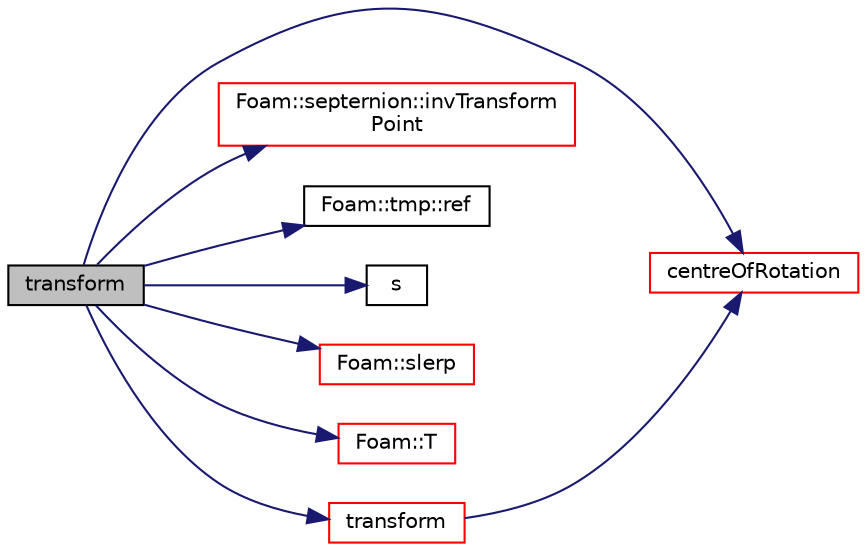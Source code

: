digraph "transform"
{
  bgcolor="transparent";
  edge [fontname="Helvetica",fontsize="10",labelfontname="Helvetica",labelfontsize="10"];
  node [fontname="Helvetica",fontsize="10",shape=record];
  rankdir="LR";
  Node1576 [label="transform",height=0.2,width=0.4,color="black", fillcolor="grey75", style="filled", fontcolor="black"];
  Node1576 -> Node1577 [color="midnightblue",fontsize="10",style="solid",fontname="Helvetica"];
  Node1577 [label="centreOfRotation",height=0.2,width=0.4,color="red",URL="$a30805.html#ac69bb45c63cd2a8b38afc3ea65090515",tooltip="Return the current centre of rotation. "];
  Node1576 -> Node1579 [color="midnightblue",fontsize="10",style="solid",fontname="Helvetica"];
  Node1579 [label="Foam::septernion::invTransform\lPoint",height=0.2,width=0.4,color="red",URL="$a29401.html#a02d709f7fc9e451ace0fed57e58d38ae",tooltip="Inverse Transform the given coordinate point. "];
  Node1576 -> Node1587 [color="midnightblue",fontsize="10",style="solid",fontname="Helvetica"];
  Node1587 [label="Foam::tmp::ref",height=0.2,width=0.4,color="black",URL="$a27077.html#aeaf81e641282874cef07f5b808efc83b",tooltip="Return non-const reference or generate a fatal error. "];
  Node1576 -> Node1588 [color="midnightblue",fontsize="10",style="solid",fontname="Helvetica"];
  Node1588 [label="s",height=0.2,width=0.4,color="black",URL="$a19343.html#abb9c4233033fad2ad0206cd4adad3b9f"];
  Node1576 -> Node1589 [color="midnightblue",fontsize="10",style="solid",fontname="Helvetica"];
  Node1589 [label="Foam::slerp",height=0.2,width=0.4,color="red",URL="$a21851.html#ad99931d1155936b2d8aa2ce6651bce06",tooltip="Spherical linear interpolation of quaternions. "];
  Node1576 -> Node1597 [color="midnightblue",fontsize="10",style="solid",fontname="Helvetica"];
  Node1597 [label="Foam::T",height=0.2,width=0.4,color="red",URL="$a21851.html#ae57fda0abb14bb0944947c463c6e09d4"];
  Node1576 -> Node1598 [color="midnightblue",fontsize="10",style="solid",fontname="Helvetica"];
  Node1598 [label="transform",height=0.2,width=0.4,color="red",URL="$a30805.html#a538a8aa596e3b9cc2a16563d338bf3e9",tooltip="Transform the given initial state point by the current motion. "];
  Node1598 -> Node1577 [color="midnightblue",fontsize="10",style="solid",fontname="Helvetica"];
}
